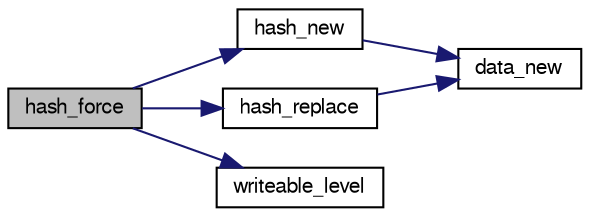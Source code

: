 digraph "hash_force"
{
 // LATEX_PDF_SIZE
  bgcolor="transparent";
  edge [fontname="FreeSans",fontsize="10",labelfontname="FreeSans",labelfontsize="10"];
  node [fontname="FreeSans",fontsize="10",shape=record];
  rankdir="LR";
  Node1 [label="hash_force",height=0.2,width=0.4,color="black", fillcolor="grey75", style="filled", fontcolor="black",tooltip="Store an hashtable item."];
  Node1 -> Node2 [color="midnightblue",fontsize="10",style="solid",fontname="FreeSans"];
  Node2 [label="hash_new",height=0.2,width=0.4,color="black",URL="$hash-lock_8c.html#abef20c38522474f9981549646b8786fb",tooltip="Initialize a new hash table item."];
  Node2 -> Node3 [color="midnightblue",fontsize="10",style="solid",fontname="FreeSans"];
  Node3 [label="data_new",height=0.2,width=0.4,color="black",URL="$hash-lock_8c.html#a2b54fb82510eda54054d5b44a706f566",tooltip="Set an hash table data item."];
  Node1 -> Node4 [color="midnightblue",fontsize="10",style="solid",fontname="FreeSans"];
  Node4 [label="hash_replace",height=0.2,width=0.4,color="black",URL="$hash-lock_8c.html#a95fc196b922b6e25a94724bc6c534013",tooltip="replace the hash entry."];
  Node4 -> Node3 [color="midnightblue",fontsize="10",style="solid",fontname="FreeSans"];
  Node1 -> Node5 [color="midnightblue",fontsize="10",style="solid",fontname="FreeSans"];
  Node5 [label="writeable_level",height=0.2,width=0.4,color="black",URL="$hash-lock_8c.html#aa41c220979591f6be05f9c30fae53261",tooltip="make a level from date, cost, depth & selectivity."];
}
